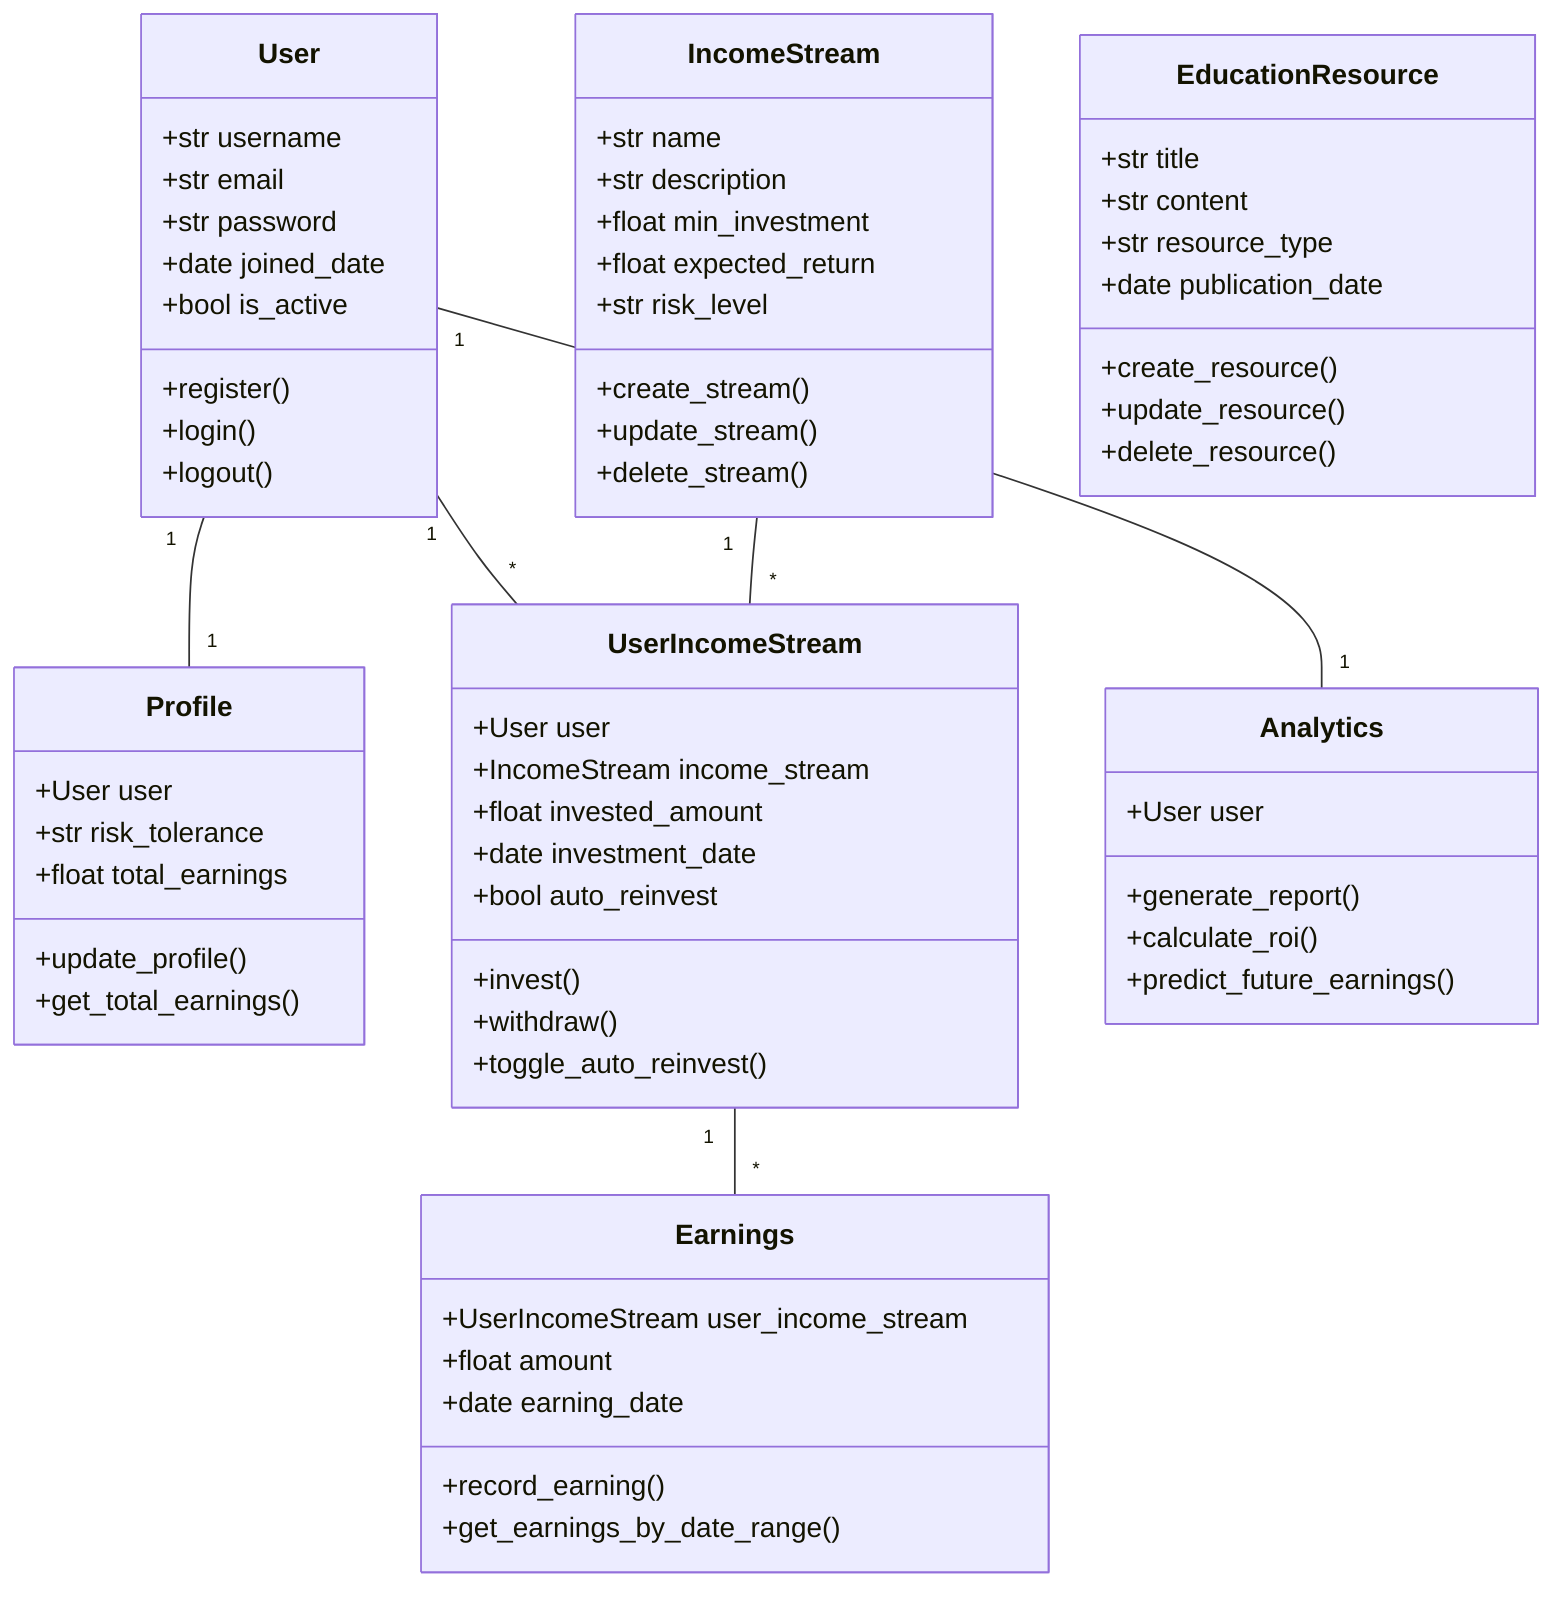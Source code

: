 classDiagram
    class User {
        +str username
        +str email
        +str password
        +date joined_date
        +bool is_active
        +register()
        +login()
        +logout()
    }

    class Profile {
        +User user
        +str risk_tolerance
        +float total_earnings
        +update_profile()
        +get_total_earnings()
    }

    class IncomeStream {
        +str name
        +str description
        +float min_investment
        +float expected_return
        +str risk_level
        +create_stream()
        +update_stream()
        +delete_stream()
    }

    class UserIncomeStream {
        +User user
        +IncomeStream income_stream
        +float invested_amount
        +date investment_date
        +bool auto_reinvest
        +invest()
        +withdraw()
        +toggle_auto_reinvest()
    }

    class Earnings {
        +UserIncomeStream user_income_stream
        +float amount
        +date earning_date
        +record_earning()
        +get_earnings_by_date_range()
    }

    class Analytics {
        +User user
        +generate_report()
        +calculate_roi()
        +predict_future_earnings()
    }

    class EducationResource {
        +str title
        +str content
        +str resource_type
        +date publication_date
        +create_resource()
        +update_resource()
        +delete_resource()
    }

    User "1" -- "1" Profile
    User "1" -- "*" UserIncomeStream
    IncomeStream "1" -- "*" UserIncomeStream
    UserIncomeStream "1" -- "*" Earnings
    User "1" -- "1" Analytics